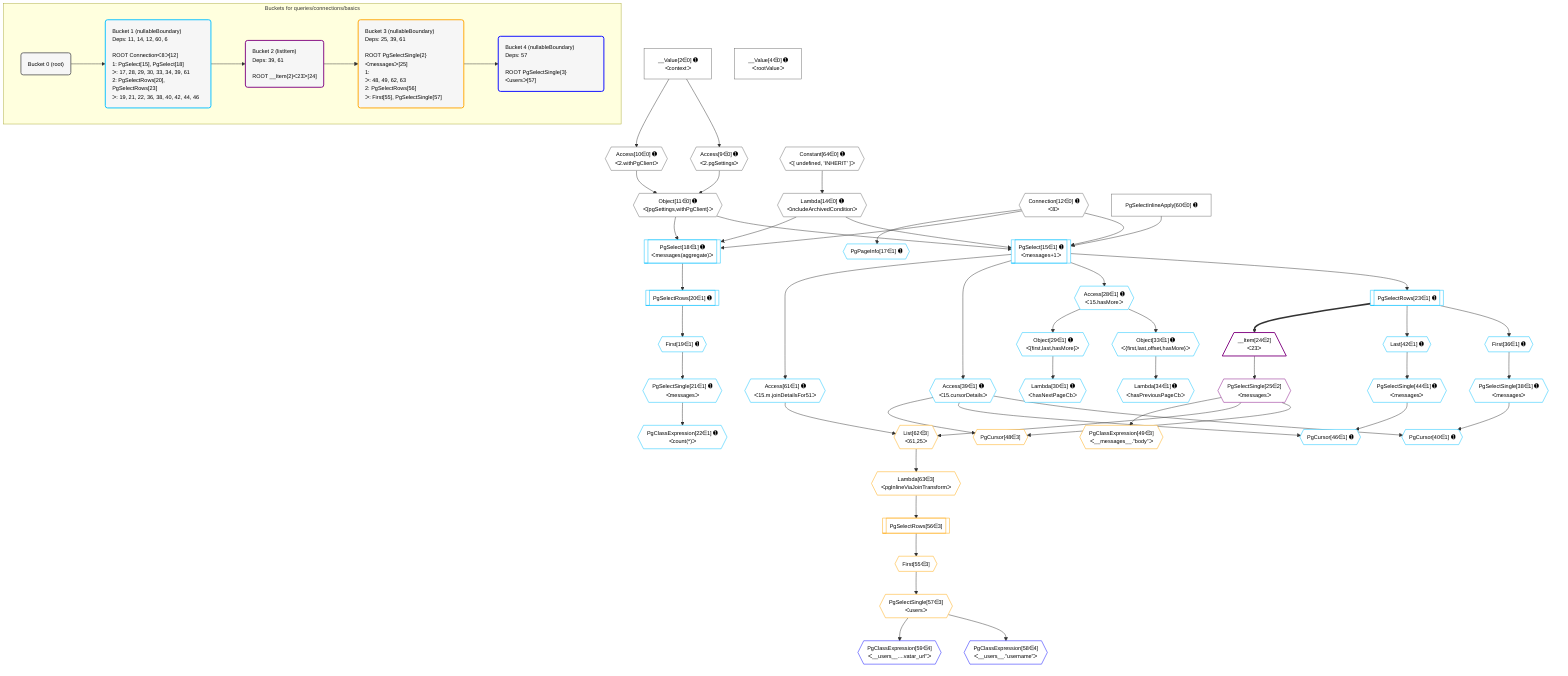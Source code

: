 %%{init: {'themeVariables': { 'fontSize': '12px'}}}%%
graph TD
    classDef path fill:#eee,stroke:#000,color:#000
    classDef plan fill:#fff,stroke-width:1px,color:#000
    classDef itemplan fill:#fff,stroke-width:2px,color:#000
    classDef unbatchedplan fill:#dff,stroke-width:1px,color:#000
    classDef sideeffectplan fill:#fcc,stroke-width:2px,color:#000
    classDef bucket fill:#f6f6f6,color:#000,stroke-width:2px,text-align:left

    subgraph "Buckets for queries/connections/basics"
    Bucket0("Bucket 0 (root)"):::bucket
    Bucket1("Bucket 1 (nullableBoundary)<br />Deps: 11, 14, 12, 60, 6<br /><br />ROOT Connectionᐸ8ᐳ[12]<br />1: PgSelect[15], PgSelect[18]<br />ᐳ: 17, 28, 29, 30, 33, 34, 39, 61<br />2: PgSelectRows[20], PgSelectRows[23]<br />ᐳ: 19, 21, 22, 36, 38, 40, 42, 44, 46"):::bucket
    Bucket2("Bucket 2 (listItem)<br />Deps: 39, 61<br /><br />ROOT __Item{2}ᐸ23ᐳ[24]"):::bucket
    Bucket3("Bucket 3 (nullableBoundary)<br />Deps: 25, 39, 61<br /><br />ROOT PgSelectSingle{2}ᐸmessagesᐳ[25]<br />1: <br />ᐳ: 48, 49, 62, 63<br />2: PgSelectRows[56]<br />ᐳ: First[55], PgSelectSingle[57]"):::bucket
    Bucket4("Bucket 4 (nullableBoundary)<br />Deps: 57<br /><br />ROOT PgSelectSingle{3}ᐸusersᐳ[57]"):::bucket
    end
    Bucket0 --> Bucket1
    Bucket1 --> Bucket2
    Bucket2 --> Bucket3
    Bucket3 --> Bucket4

    %% plan dependencies
    Object11{{"Object[11∈0] ➊<br />ᐸ{pgSettings,withPgClient}ᐳ"}}:::plan
    Access9{{"Access[9∈0] ➊<br />ᐸ2.pgSettingsᐳ"}}:::plan
    Access10{{"Access[10∈0] ➊<br />ᐸ2.withPgClientᐳ"}}:::plan
    Access9 & Access10 --> Object11
    __Value2["__Value[2∈0] ➊<br />ᐸcontextᐳ"]:::plan
    __Value2 --> Access9
    __Value2 --> Access10
    Lambda14{{"Lambda[14∈0] ➊<br />ᐸincludeArchivedConditionᐳ"}}:::plan
    Constant64{{"Constant[64∈0] ➊<br />ᐸ[ undefined, 'INHERIT' ]ᐳ"}}:::plan
    Constant64 --> Lambda14
    __Value4["__Value[4∈0] ➊<br />ᐸrootValueᐳ"]:::plan
    Connection12{{"Connection[12∈0] ➊<br />ᐸ8ᐳ"}}:::plan
    PgSelectInlineApply60["PgSelectInlineApply[60∈0] ➊"]:::plan
    PgSelect15[["PgSelect[15∈1] ➊<br />ᐸmessages+1ᐳ"]]:::plan
    Object11 & Lambda14 & Connection12 & PgSelectInlineApply60 --> PgSelect15
    Object33{{"Object[33∈1] ➊<br />ᐸ{first,last,offset,hasMore}ᐳ"}}:::plan
    Access28{{"Access[28∈1] ➊<br />ᐸ15.hasMoreᐳ"}}:::plan
    Access28 --> Object33
    PgSelect18[["PgSelect[18∈1] ➊<br />ᐸmessages(aggregate)ᐳ"]]:::plan
    Object11 & Lambda14 & Connection12 --> PgSelect18
    Object29{{"Object[29∈1] ➊<br />ᐸ{first,last,hasMore}ᐳ"}}:::plan
    Access28 --> Object29
    PgCursor40{{"PgCursor[40∈1] ➊"}}:::plan
    PgSelectSingle38{{"PgSelectSingle[38∈1] ➊<br />ᐸmessagesᐳ"}}:::plan
    Access39{{"Access[39∈1] ➊<br />ᐸ15.cursorDetailsᐳ"}}:::plan
    PgSelectSingle38 & Access39 --> PgCursor40
    PgCursor46{{"PgCursor[46∈1] ➊"}}:::plan
    PgSelectSingle44{{"PgSelectSingle[44∈1] ➊<br />ᐸmessagesᐳ"}}:::plan
    PgSelectSingle44 & Access39 --> PgCursor46
    PgPageInfo17{{"PgPageInfo[17∈1] ➊"}}:::plan
    Connection12 --> PgPageInfo17
    First19{{"First[19∈1] ➊"}}:::plan
    PgSelectRows20[["PgSelectRows[20∈1] ➊"]]:::plan
    PgSelectRows20 --> First19
    PgSelect18 --> PgSelectRows20
    PgSelectSingle21{{"PgSelectSingle[21∈1] ➊<br />ᐸmessagesᐳ"}}:::plan
    First19 --> PgSelectSingle21
    PgClassExpression22{{"PgClassExpression[22∈1] ➊<br />ᐸcount(*)ᐳ"}}:::plan
    PgSelectSingle21 --> PgClassExpression22
    PgSelectRows23[["PgSelectRows[23∈1] ➊"]]:::plan
    PgSelect15 --> PgSelectRows23
    PgSelect15 --> Access28
    Lambda30{{"Lambda[30∈1] ➊<br />ᐸhasNextPageCbᐳ"}}:::plan
    Object29 --> Lambda30
    Lambda34{{"Lambda[34∈1] ➊<br />ᐸhasPreviousPageCbᐳ"}}:::plan
    Object33 --> Lambda34
    First36{{"First[36∈1] ➊"}}:::plan
    PgSelectRows23 --> First36
    First36 --> PgSelectSingle38
    PgSelect15 --> Access39
    Last42{{"Last[42∈1] ➊"}}:::plan
    PgSelectRows23 --> Last42
    Last42 --> PgSelectSingle44
    Access61{{"Access[61∈1] ➊<br />ᐸ15.m.joinDetailsFor51ᐳ"}}:::plan
    PgSelect15 --> Access61
    __Item24[/"__Item[24∈2]<br />ᐸ23ᐳ"\]:::itemplan
    PgSelectRows23 ==> __Item24
    PgSelectSingle25{{"PgSelectSingle[25∈2]<br />ᐸmessagesᐳ"}}:::plan
    __Item24 --> PgSelectSingle25
    PgCursor48{{"PgCursor[48∈3]"}}:::plan
    PgSelectSingle25 & Access39 --> PgCursor48
    List62{{"List[62∈3]<br />ᐸ61,25ᐳ"}}:::plan
    Access61 & PgSelectSingle25 --> List62
    PgClassExpression49{{"PgClassExpression[49∈3]<br />ᐸ__messages__.”body”ᐳ"}}:::plan
    PgSelectSingle25 --> PgClassExpression49
    First55{{"First[55∈3]"}}:::plan
    PgSelectRows56[["PgSelectRows[56∈3]"]]:::plan
    PgSelectRows56 --> First55
    Lambda63{{"Lambda[63∈3]<br />ᐸpgInlineViaJoinTransformᐳ"}}:::plan
    Lambda63 --> PgSelectRows56
    PgSelectSingle57{{"PgSelectSingle[57∈3]<br />ᐸusersᐳ"}}:::plan
    First55 --> PgSelectSingle57
    List62 --> Lambda63
    PgClassExpression58{{"PgClassExpression[58∈4]<br />ᐸ__users__.”username”ᐳ"}}:::plan
    PgSelectSingle57 --> PgClassExpression58
    PgClassExpression59{{"PgClassExpression[59∈4]<br />ᐸ__users__....vatar_url”ᐳ"}}:::plan
    PgSelectSingle57 --> PgClassExpression59

    %% define steps
    classDef bucket0 stroke:#696969
    class Bucket0,__Value2,__Value4,Access9,Access10,Object11,Connection12,Lambda14,PgSelectInlineApply60,Constant64 bucket0
    classDef bucket1 stroke:#00bfff
    class Bucket1,PgSelect15,PgPageInfo17,PgSelect18,First19,PgSelectRows20,PgSelectSingle21,PgClassExpression22,PgSelectRows23,Access28,Object29,Lambda30,Object33,Lambda34,First36,PgSelectSingle38,Access39,PgCursor40,Last42,PgSelectSingle44,PgCursor46,Access61 bucket1
    classDef bucket2 stroke:#7f007f
    class Bucket2,__Item24,PgSelectSingle25 bucket2
    classDef bucket3 stroke:#ffa500
    class Bucket3,PgCursor48,PgClassExpression49,First55,PgSelectRows56,PgSelectSingle57,List62,Lambda63 bucket3
    classDef bucket4 stroke:#0000ff
    class Bucket4,PgClassExpression58,PgClassExpression59 bucket4
